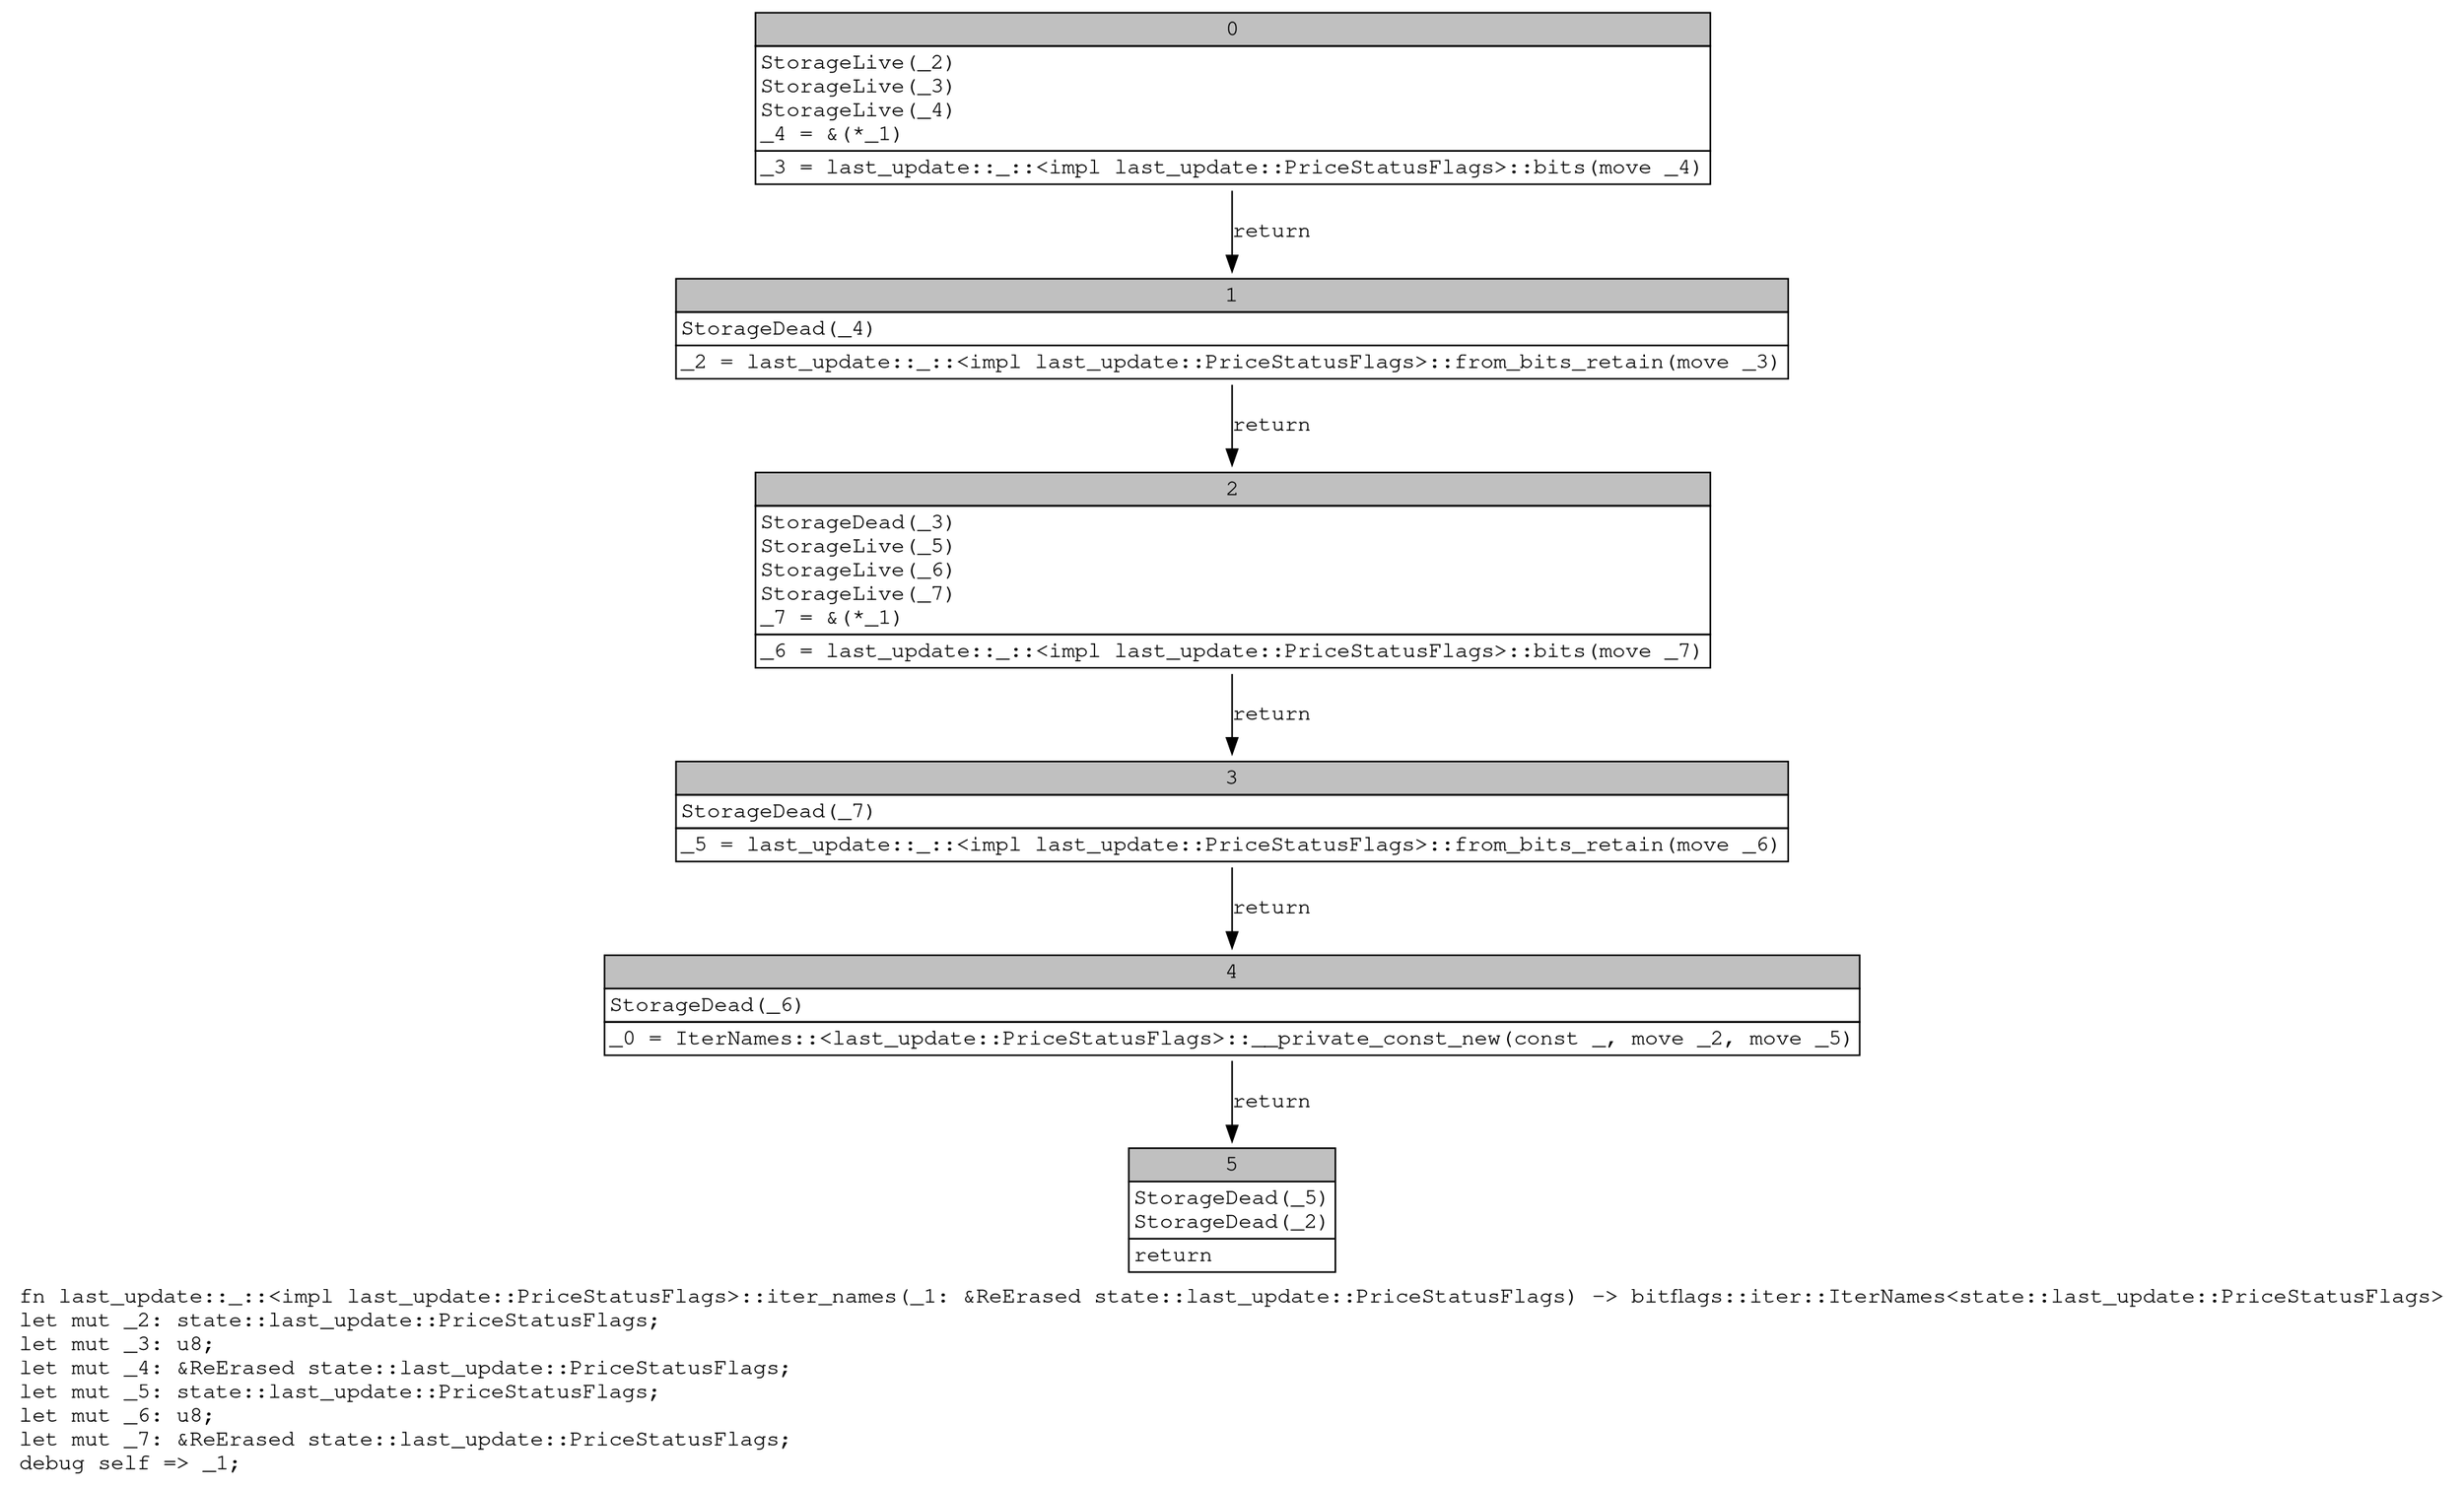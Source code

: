 digraph Mir_0_6730 {
    graph [fontname="Courier, monospace"];
    node [fontname="Courier, monospace"];
    edge [fontname="Courier, monospace"];
    label=<fn last_update::_::&lt;impl last_update::PriceStatusFlags&gt;::iter_names(_1: &amp;ReErased state::last_update::PriceStatusFlags) -&gt; bitflags::iter::IterNames&lt;state::last_update::PriceStatusFlags&gt;<br align="left"/>let mut _2: state::last_update::PriceStatusFlags;<br align="left"/>let mut _3: u8;<br align="left"/>let mut _4: &amp;ReErased state::last_update::PriceStatusFlags;<br align="left"/>let mut _5: state::last_update::PriceStatusFlags;<br align="left"/>let mut _6: u8;<br align="left"/>let mut _7: &amp;ReErased state::last_update::PriceStatusFlags;<br align="left"/>debug self =&gt; _1;<br align="left"/>>;
    bb0__0_6730 [shape="none", label=<<table border="0" cellborder="1" cellspacing="0"><tr><td bgcolor="gray" align="center" colspan="1">0</td></tr><tr><td align="left" balign="left">StorageLive(_2)<br/>StorageLive(_3)<br/>StorageLive(_4)<br/>_4 = &amp;(*_1)<br/></td></tr><tr><td align="left">_3 = last_update::_::&lt;impl last_update::PriceStatusFlags&gt;::bits(move _4)</td></tr></table>>];
    bb1__0_6730 [shape="none", label=<<table border="0" cellborder="1" cellspacing="0"><tr><td bgcolor="gray" align="center" colspan="1">1</td></tr><tr><td align="left" balign="left">StorageDead(_4)<br/></td></tr><tr><td align="left">_2 = last_update::_::&lt;impl last_update::PriceStatusFlags&gt;::from_bits_retain(move _3)</td></tr></table>>];
    bb2__0_6730 [shape="none", label=<<table border="0" cellborder="1" cellspacing="0"><tr><td bgcolor="gray" align="center" colspan="1">2</td></tr><tr><td align="left" balign="left">StorageDead(_3)<br/>StorageLive(_5)<br/>StorageLive(_6)<br/>StorageLive(_7)<br/>_7 = &amp;(*_1)<br/></td></tr><tr><td align="left">_6 = last_update::_::&lt;impl last_update::PriceStatusFlags&gt;::bits(move _7)</td></tr></table>>];
    bb3__0_6730 [shape="none", label=<<table border="0" cellborder="1" cellspacing="0"><tr><td bgcolor="gray" align="center" colspan="1">3</td></tr><tr><td align="left" balign="left">StorageDead(_7)<br/></td></tr><tr><td align="left">_5 = last_update::_::&lt;impl last_update::PriceStatusFlags&gt;::from_bits_retain(move _6)</td></tr></table>>];
    bb4__0_6730 [shape="none", label=<<table border="0" cellborder="1" cellspacing="0"><tr><td bgcolor="gray" align="center" colspan="1">4</td></tr><tr><td align="left" balign="left">StorageDead(_6)<br/></td></tr><tr><td align="left">_0 = IterNames::&lt;last_update::PriceStatusFlags&gt;::__private_const_new(const _, move _2, move _5)</td></tr></table>>];
    bb5__0_6730 [shape="none", label=<<table border="0" cellborder="1" cellspacing="0"><tr><td bgcolor="gray" align="center" colspan="1">5</td></tr><tr><td align="left" balign="left">StorageDead(_5)<br/>StorageDead(_2)<br/></td></tr><tr><td align="left">return</td></tr></table>>];
    bb0__0_6730 -> bb1__0_6730 [label="return"];
    bb1__0_6730 -> bb2__0_6730 [label="return"];
    bb2__0_6730 -> bb3__0_6730 [label="return"];
    bb3__0_6730 -> bb4__0_6730 [label="return"];
    bb4__0_6730 -> bb5__0_6730 [label="return"];
}
